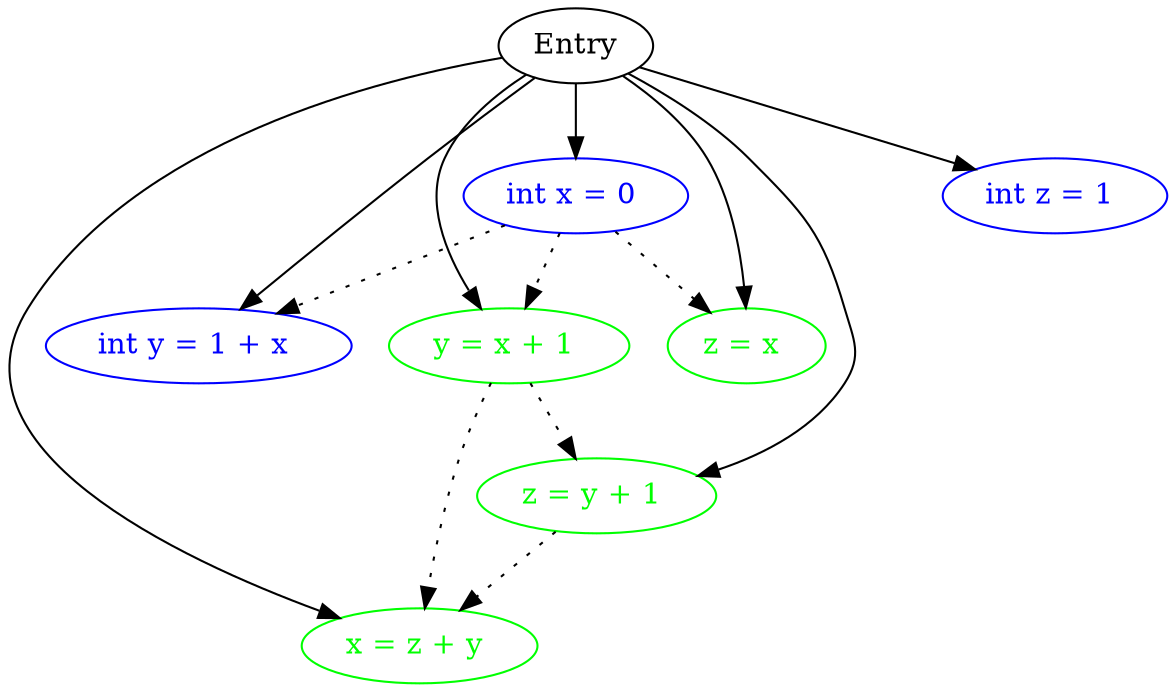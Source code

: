 digraph sdg {
	graph [rankdir=TB]
	1 [label=Entry color=black fontcolor=black]
	x1 [label="int x = 0 " color=blue fontcolor=blue]
	1 -> x1
	y1 [label="int y = 1 + x " color=blue fontcolor=blue]
	1 -> y1
	x1 -> y1 [style=dotted]
	z1 [label="int z = 1 " color=blue fontcolor=blue]
	1 -> z1
	y2 [label="y = x + 1 " color=green fontcolor=green]
	1 -> y2
	x1 -> y2 [style=dotted]
	z2 [label="z = x " color=green fontcolor=green]
	1 -> z2
	x1 -> z2 [style=dotted]
	z3 [label="z = y + 1 " color=green fontcolor=green]
	1 -> z3
	y2 -> z3 [style=dotted]
	x2 [label="x = z + y " color=green fontcolor=green]
	1 -> x2
	z3 -> x2 [style=dotted]
	y2 -> x2 [style=dotted]
}
